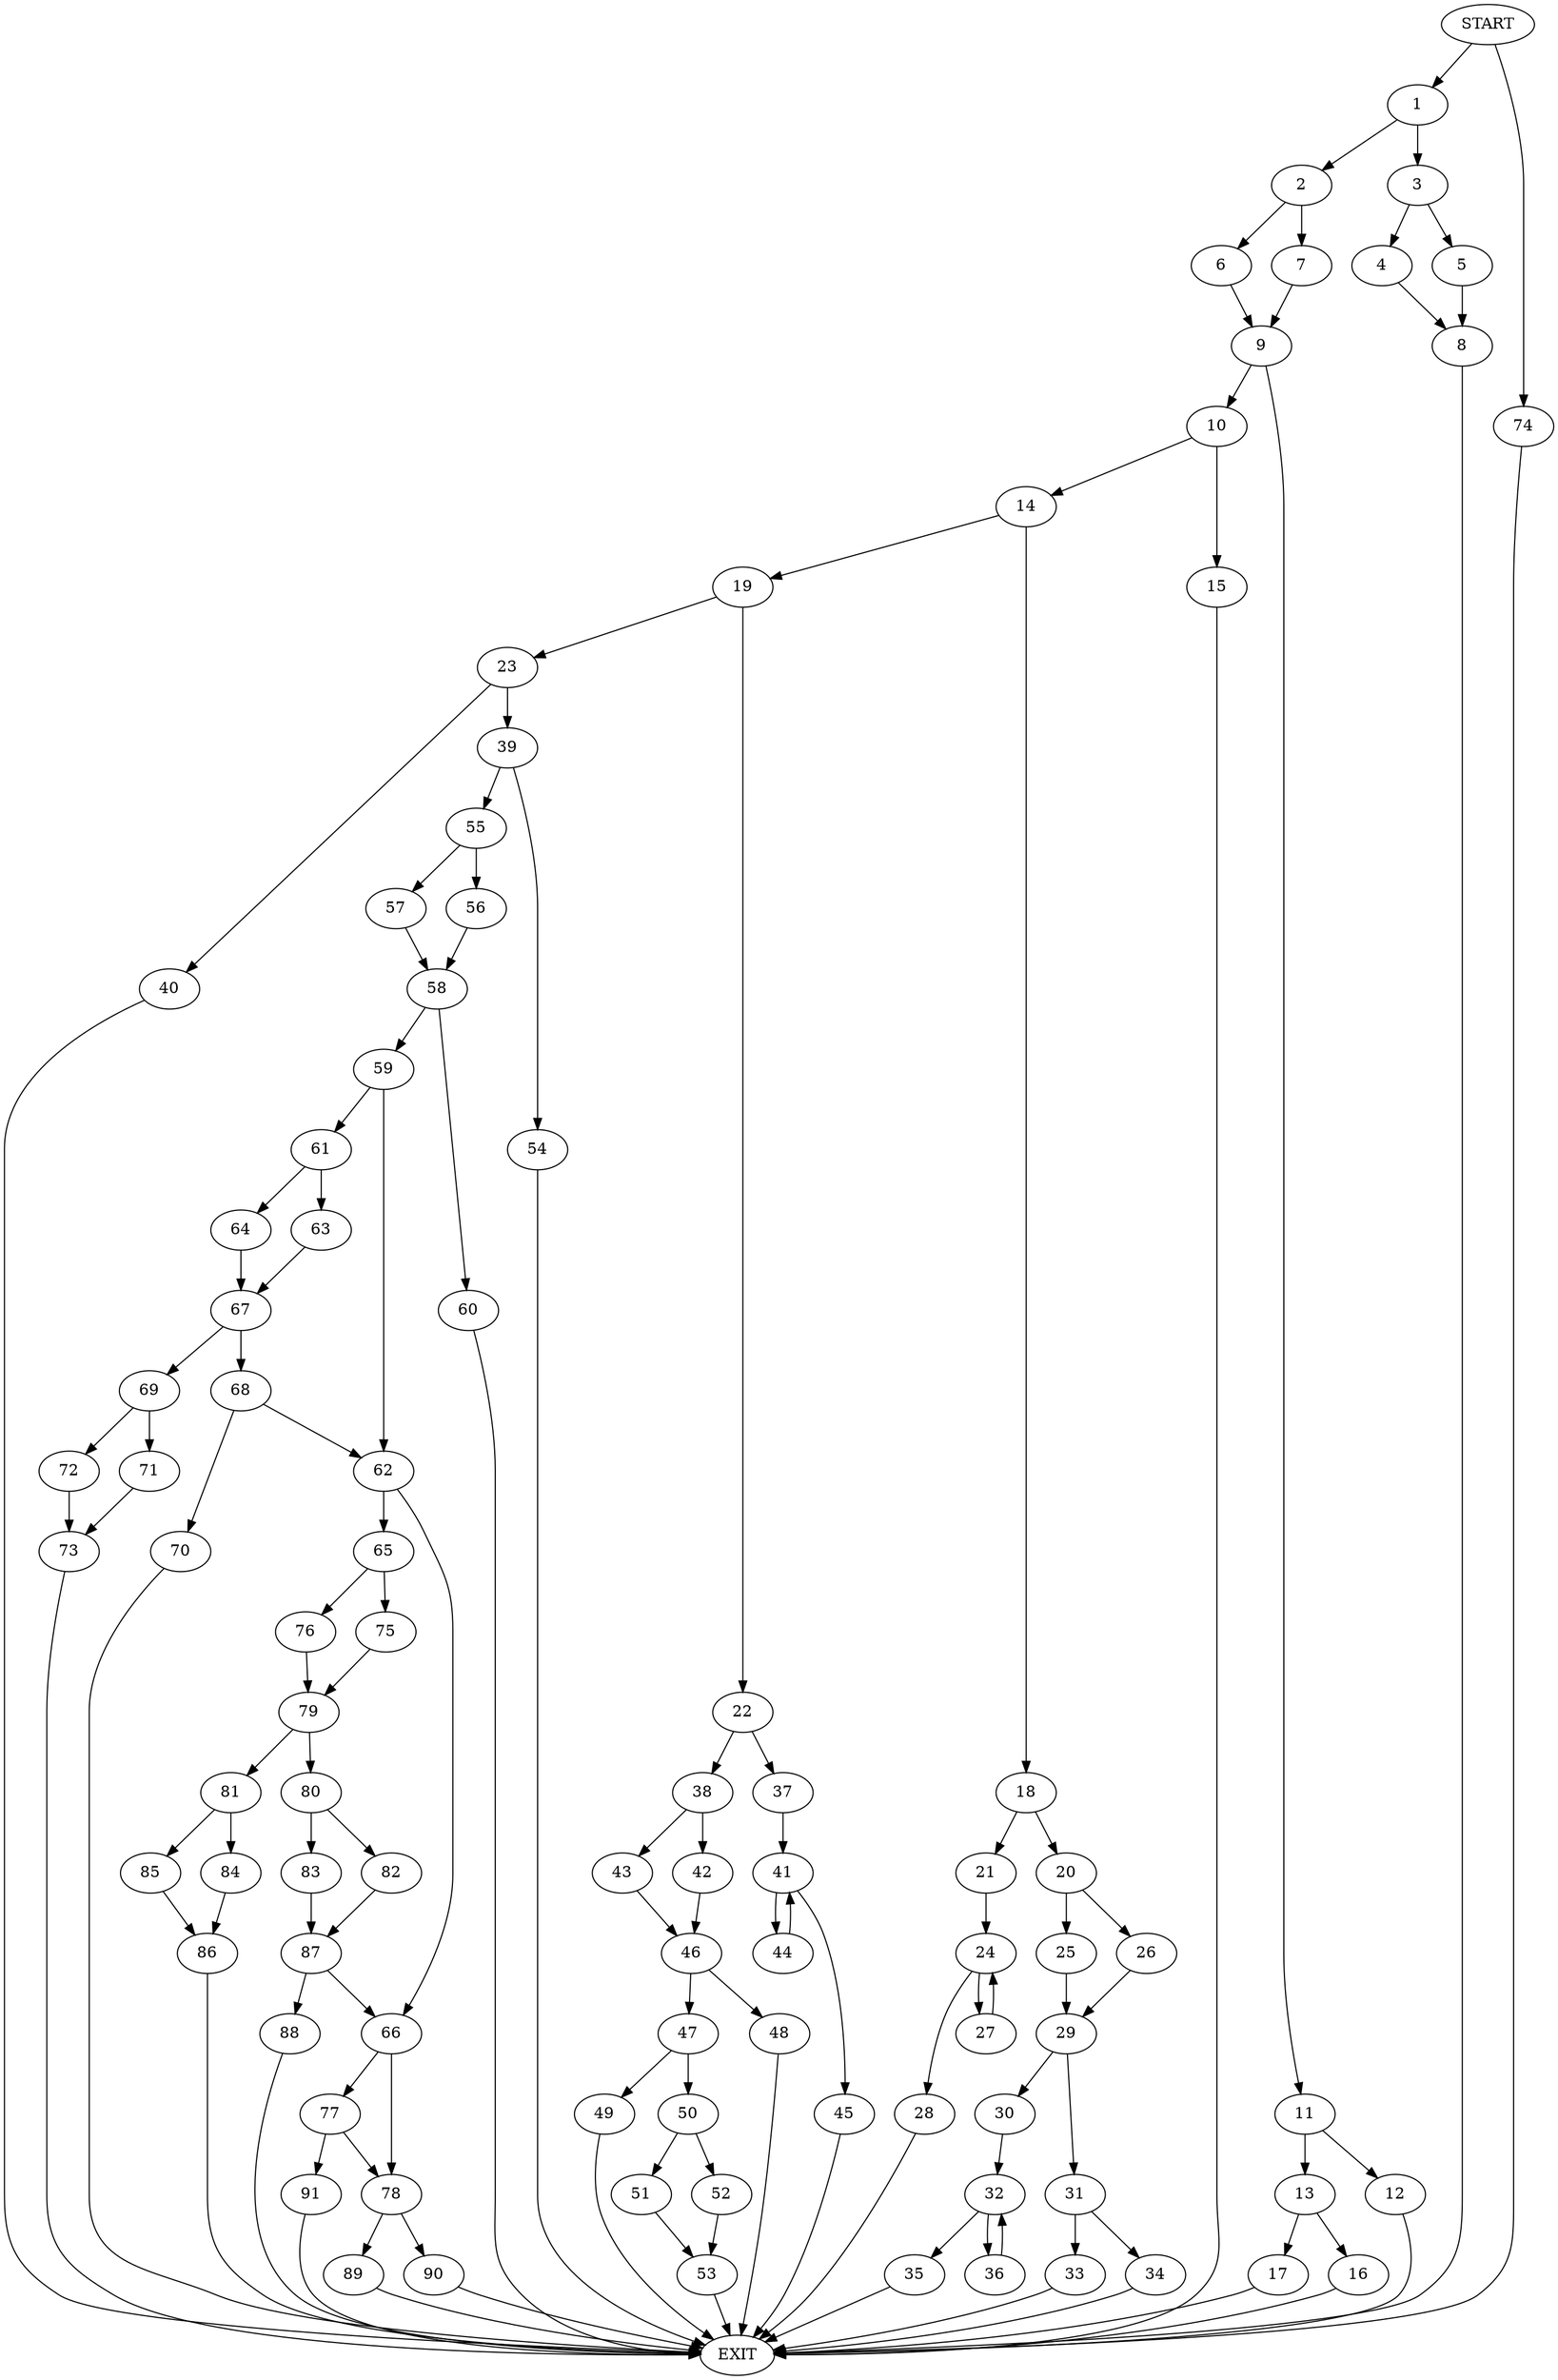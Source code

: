 digraph {
0 [label="START"]
92 [label="EXIT"]
0 -> 1
1 -> 2
1 -> 3
3 -> 4
3 -> 5
2 -> 6
2 -> 7
4 -> 8
5 -> 8
8 -> 92
6 -> 9
7 -> 9
9 -> 10
9 -> 11
11 -> 12
11 -> 13
10 -> 14
10 -> 15
12 -> 92
13 -> 16
13 -> 17
16 -> 92
17 -> 92
14 -> 18
14 -> 19
15 -> 92
18 -> 20
18 -> 21
19 -> 22
19 -> 23
21 -> 24
20 -> 25
20 -> 26
24 -> 27
24 -> 28
28 -> 92
27 -> 24
25 -> 29
26 -> 29
29 -> 30
29 -> 31
30 -> 32
31 -> 33
31 -> 34
32 -> 35
32 -> 36
36 -> 32
35 -> 92
33 -> 92
34 -> 92
22 -> 37
22 -> 38
23 -> 39
23 -> 40
37 -> 41
38 -> 42
38 -> 43
41 -> 44
41 -> 45
45 -> 92
44 -> 41
42 -> 46
43 -> 46
46 -> 47
46 -> 48
47 -> 49
47 -> 50
48 -> 92
50 -> 51
50 -> 52
49 -> 92
51 -> 53
52 -> 53
53 -> 92
40 -> 92
39 -> 54
39 -> 55
54 -> 92
55 -> 56
55 -> 57
57 -> 58
56 -> 58
58 -> 59
58 -> 60
60 -> 92
59 -> 61
59 -> 62
61 -> 63
61 -> 64
62 -> 65
62 -> 66
63 -> 67
64 -> 67
67 -> 68
67 -> 69
68 -> 70
68 -> 62
69 -> 71
69 -> 72
72 -> 73
71 -> 73
73 -> 92
70 -> 92
0 -> 74
74 -> 92
65 -> 75
65 -> 76
66 -> 77
66 -> 78
75 -> 79
76 -> 79
79 -> 80
79 -> 81
80 -> 82
80 -> 83
81 -> 84
81 -> 85
85 -> 86
84 -> 86
86 -> 92
83 -> 87
82 -> 87
87 -> 66
87 -> 88
88 -> 92
78 -> 89
78 -> 90
77 -> 78
77 -> 91
91 -> 92
89 -> 92
90 -> 92
}
